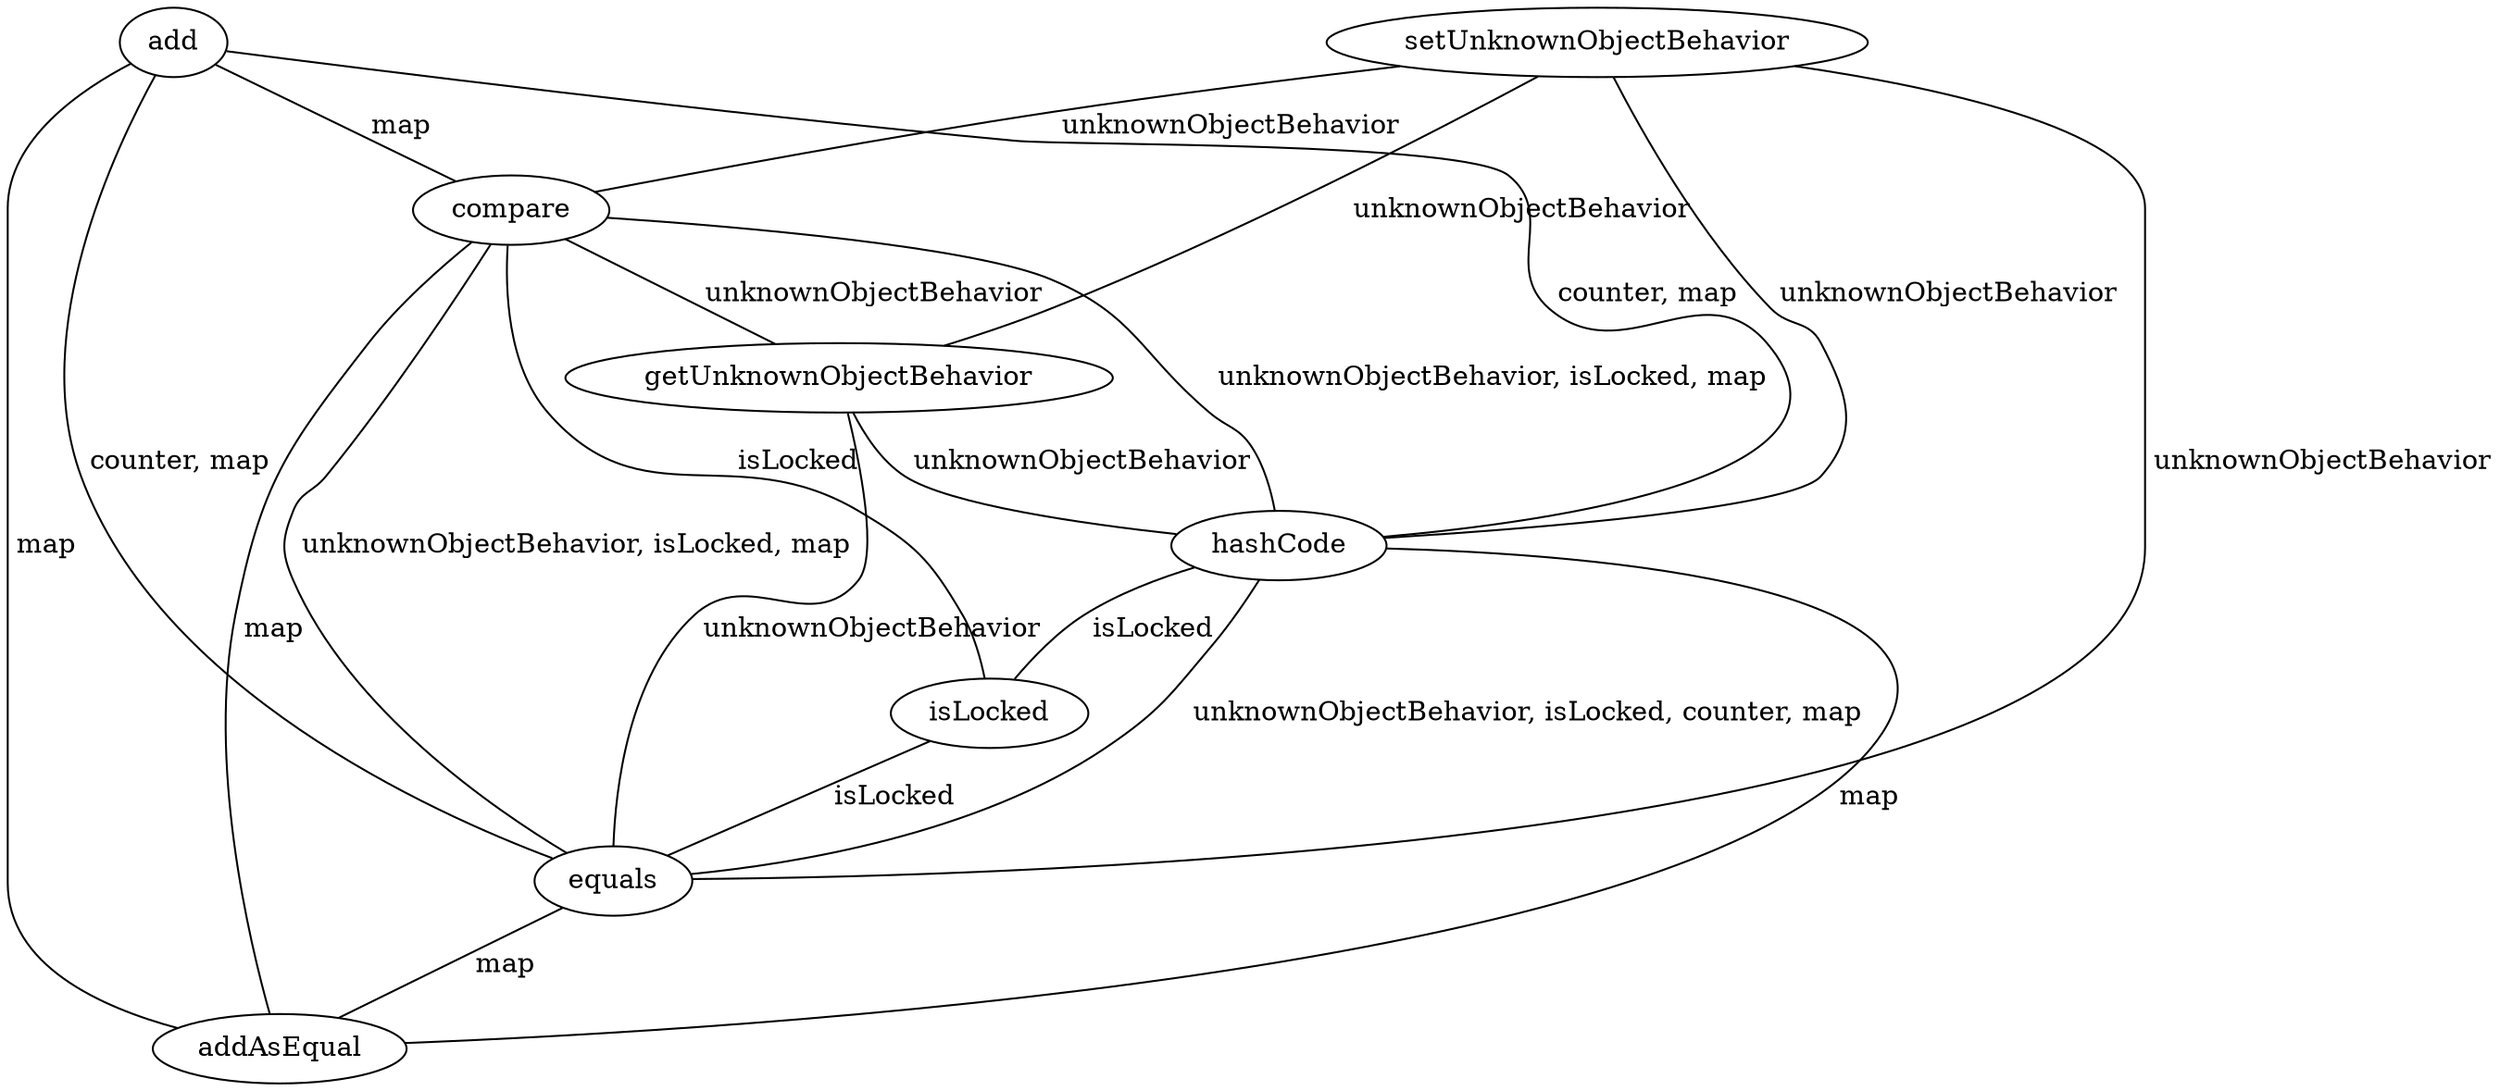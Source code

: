 digraph G {
add;
setUnknownObjectBehavior;
compare;
getUnknownObjectBehavior;
hashCode;
isLocked;
equals;
addAsEqual;
add -> compare [label=" map", dir=none];
add -> hashCode [label=" counter, map", dir=none];
add -> equals [label=" counter, map", dir=none];
add -> addAsEqual [label=" map", dir=none];
setUnknownObjectBehavior -> compare [label=" unknownObjectBehavior", dir=none];
setUnknownObjectBehavior -> getUnknownObjectBehavior [label=" unknownObjectBehavior", dir=none];
setUnknownObjectBehavior -> hashCode [label=" unknownObjectBehavior", dir=none];
setUnknownObjectBehavior -> equals [label=" unknownObjectBehavior", dir=none];
compare -> getUnknownObjectBehavior [label=" unknownObjectBehavior", dir=none];
compare -> hashCode [label=" unknownObjectBehavior, isLocked, map", dir=none];
compare -> isLocked [label=" isLocked", dir=none];
compare -> equals [label=" unknownObjectBehavior, isLocked, map", dir=none];
compare -> addAsEqual [label=" map", dir=none];
getUnknownObjectBehavior -> hashCode [label=" unknownObjectBehavior", dir=none];
getUnknownObjectBehavior -> equals [label=" unknownObjectBehavior", dir=none];
hashCode -> isLocked [label=" isLocked", dir=none];
hashCode -> equals [label=" unknownObjectBehavior, isLocked, counter, map", dir=none];
hashCode -> addAsEqual [label=" map", dir=none];
isLocked -> equals [label=" isLocked", dir=none];
equals -> addAsEqual [label=" map", dir=none];
}